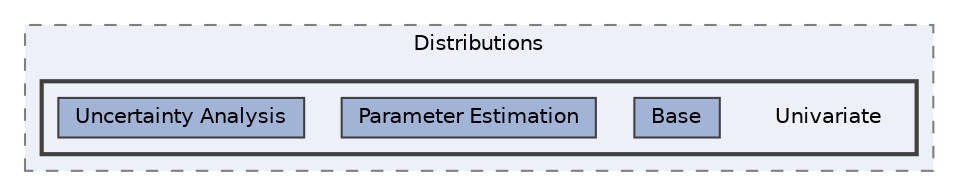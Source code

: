 digraph "C:/GIT 2/numerics/.NET 8.0/Numerics/Distributions/Univariate"
{
 // LATEX_PDF_SIZE
  bgcolor="transparent";
  edge [fontname=Helvetica,fontsize=10,labelfontname=Helvetica,labelfontsize=10];
  node [fontname=Helvetica,fontsize=10,shape=box,height=0.2,width=0.4];
  compound=true
  subgraph clusterdir_c88c8292768988f44d55ab09cbb0ead8 {
    graph [ bgcolor="#edf0f7", pencolor="grey50", label="Distributions", fontname=Helvetica,fontsize=10 style="filled,dashed", URL="dir_c88c8292768988f44d55ab09cbb0ead8.html",tooltip=""]
  subgraph clusterdir_b55e1795c99234a0c331c7ade3a7c228 {
    graph [ bgcolor="#edf0f7", pencolor="grey25", label="", fontname=Helvetica,fontsize=10 style="filled,bold", URL="dir_b55e1795c99234a0c331c7ade3a7c228.html",tooltip=""]
    dir_b55e1795c99234a0c331c7ade3a7c228 [shape=plaintext, label="Univariate"];
  dir_477610cf9061d5ec73c09613513c5c68 [label="Base", fillcolor="#a2b4d6", color="grey25", style="filled", URL="dir_477610cf9061d5ec73c09613513c5c68.html",tooltip=""];
  dir_f9a6ede6d900862c6c6aec6728615d0e [label="Parameter Estimation", fillcolor="#a2b4d6", color="grey25", style="filled", URL="dir_f9a6ede6d900862c6c6aec6728615d0e.html",tooltip=""];
  dir_ccd071161702b1522244fe7938e6acd2 [label="Uncertainty Analysis", fillcolor="#a2b4d6", color="grey25", style="filled", URL="dir_ccd071161702b1522244fe7938e6acd2.html",tooltip=""];
  }
  }
}
